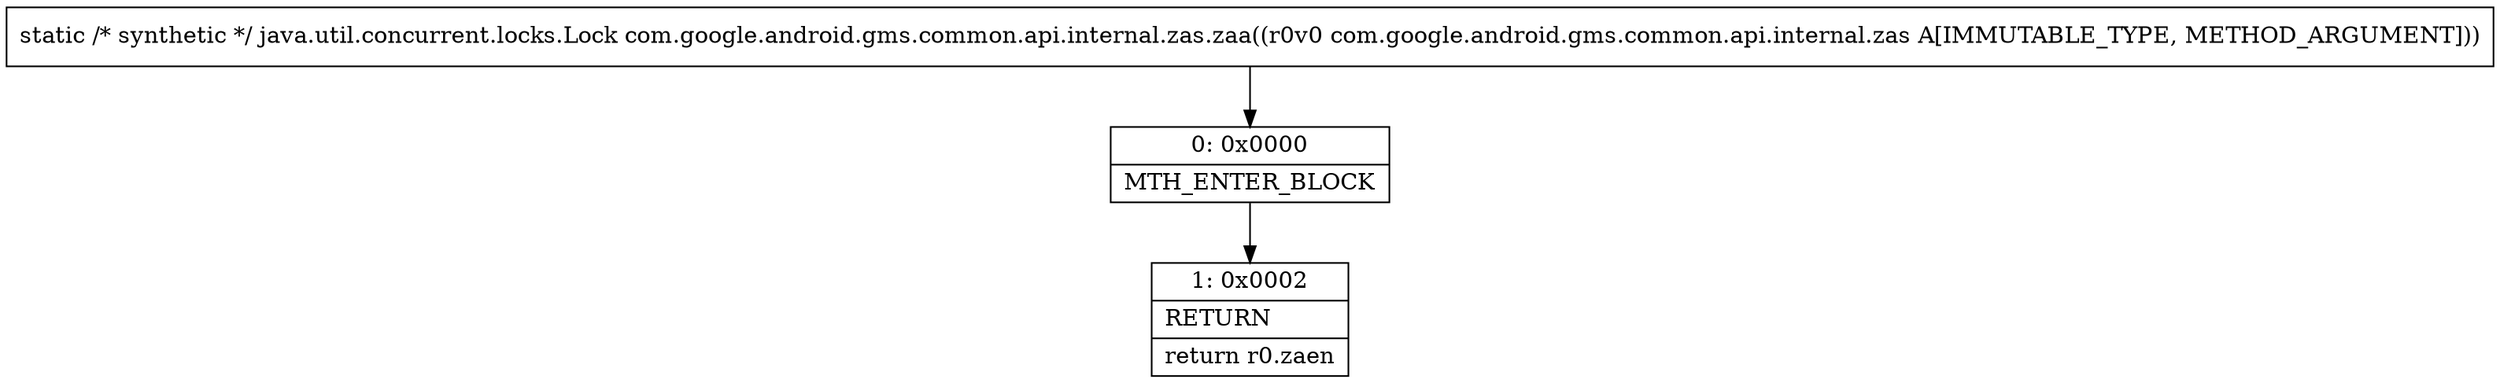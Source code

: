digraph "CFG forcom.google.android.gms.common.api.internal.zas.zaa(Lcom\/google\/android\/gms\/common\/api\/internal\/zas;)Ljava\/util\/concurrent\/locks\/Lock;" {
Node_0 [shape=record,label="{0\:\ 0x0000|MTH_ENTER_BLOCK\l}"];
Node_1 [shape=record,label="{1\:\ 0x0002|RETURN\l|return r0.zaen\l}"];
MethodNode[shape=record,label="{static \/* synthetic *\/ java.util.concurrent.locks.Lock com.google.android.gms.common.api.internal.zas.zaa((r0v0 com.google.android.gms.common.api.internal.zas A[IMMUTABLE_TYPE, METHOD_ARGUMENT])) }"];
MethodNode -> Node_0;
Node_0 -> Node_1;
}

